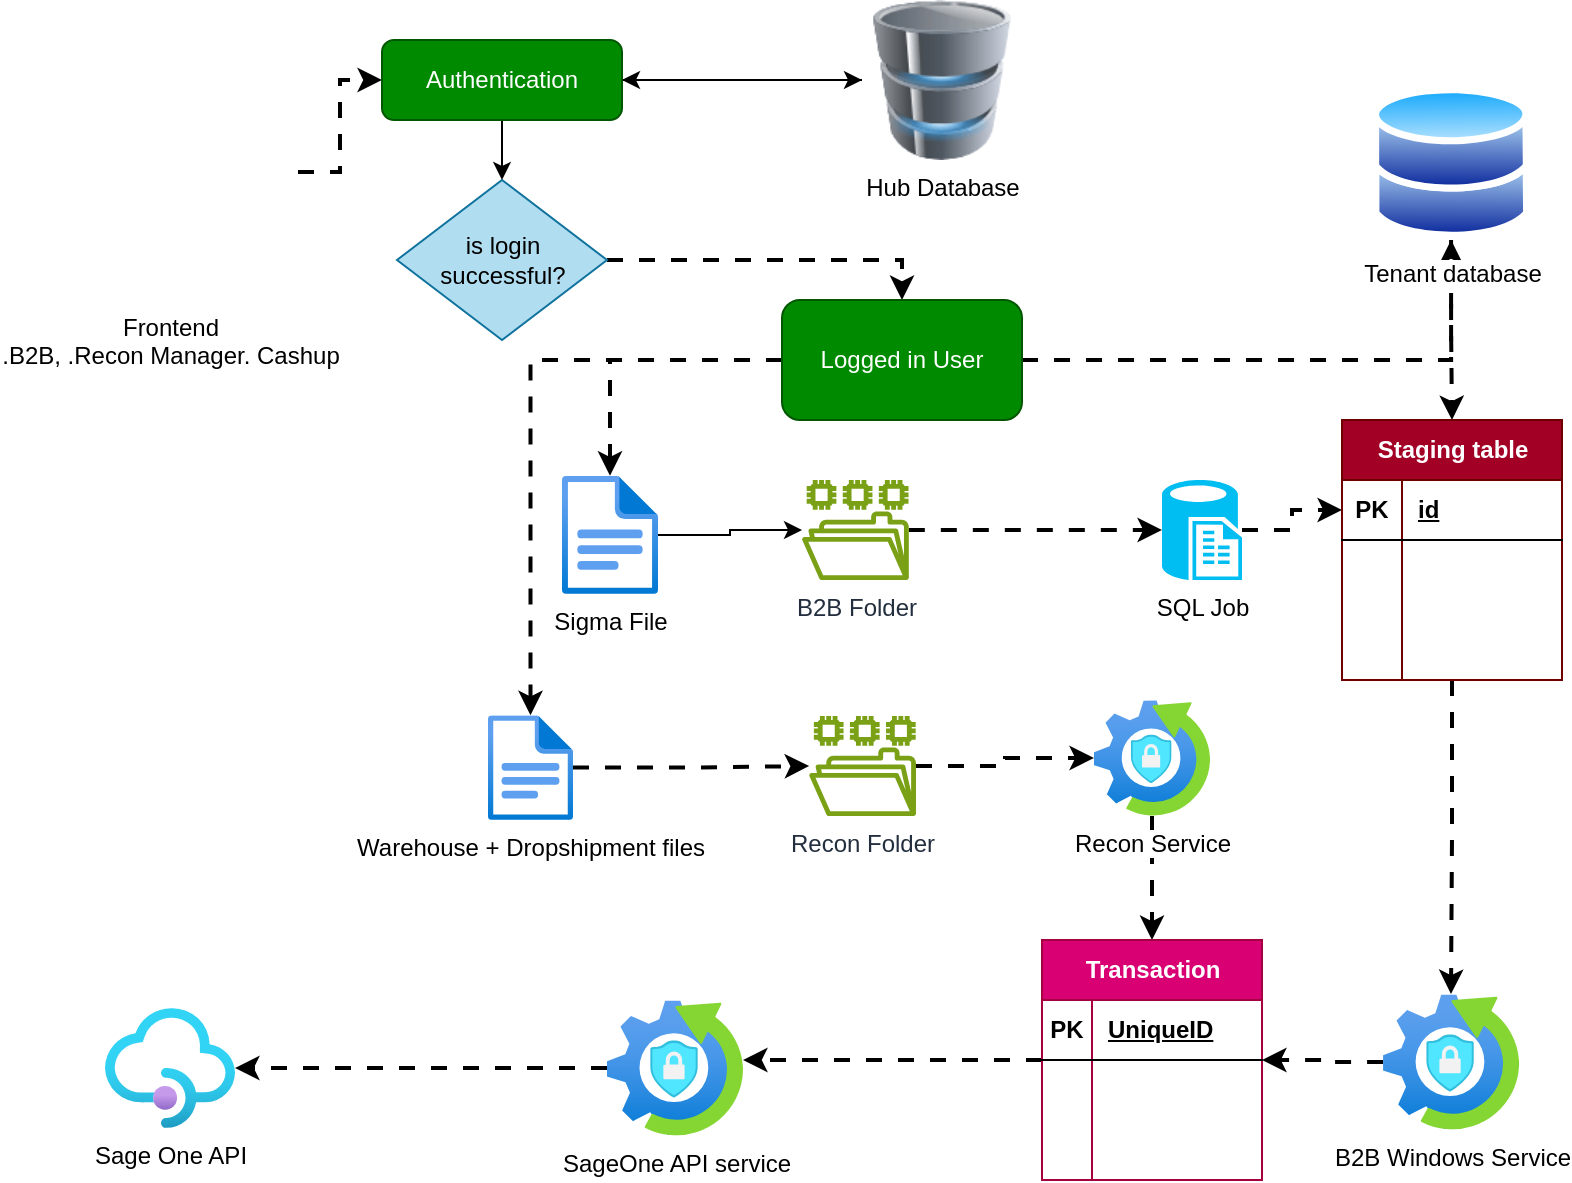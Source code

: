 <mxfile version="27.0.9">
  <diagram name="Page-1" id="56ZiJDIpFZ2BXO375HWM">
    <mxGraphModel dx="1042" dy="563" grid="1" gridSize="10" guides="1" tooltips="1" connect="1" arrows="1" fold="1" page="1" pageScale="1" pageWidth="850" pageHeight="1100" math="0" shadow="0">
      <root>
        <mxCell id="0" />
        <mxCell id="1" parent="0" />
        <mxCell id="ZzJeJ2zUqS6nEOSJtWt_-5" style="edgeStyle=orthogonalEdgeStyle;rounded=0;orthogonalLoop=1;jettySize=auto;html=1;flowAnimation=1;strokeWidth=2;" edge="1" parent="1" source="ZzJeJ2zUqS6nEOSJtWt_-1" target="ZzJeJ2zUqS6nEOSJtWt_-4">
          <mxGeometry relative="1" as="geometry" />
        </mxCell>
        <mxCell id="ZzJeJ2zUqS6nEOSJtWt_-1" value="Frontend&lt;br&gt;.B2B, .Recon Manager. Cashup" style="shape=image;html=1;verticalAlign=top;verticalLabelPosition=bottom;labelBackgroundColor=#ffffff;imageAspect=0;aspect=fixed;image=https://cdn3.iconfinder.com/data/icons/business-and-education-1/512/272_webinar_forum_online_seminar_website-128.png;imageBackground=light-dark(#FFFFFF,#3333FF);" vertex="1" parent="1">
          <mxGeometry x="40" y="82" width="128" height="128" as="geometry" />
        </mxCell>
        <mxCell id="ZzJeJ2zUqS6nEOSJtWt_-13" style="edgeStyle=orthogonalEdgeStyle;rounded=0;orthogonalLoop=1;jettySize=auto;html=1;entryX=0.5;entryY=0;entryDx=0;entryDy=0;flowAnimation=1;strokeWidth=2;" edge="1" parent="1" source="ZzJeJ2zUqS6nEOSJtWt_-3" target="ZzJeJ2zUqS6nEOSJtWt_-11">
          <mxGeometry relative="1" as="geometry" />
        </mxCell>
        <mxCell id="ZzJeJ2zUqS6nEOSJtWt_-3" value="is login successful?" style="rhombus;whiteSpace=wrap;html=1;fillColor=#b1ddf0;strokeColor=#10739e;" vertex="1" parent="1">
          <mxGeometry x="217.5" y="150" width="105" height="80" as="geometry" />
        </mxCell>
        <mxCell id="ZzJeJ2zUqS6nEOSJtWt_-8" style="edgeStyle=orthogonalEdgeStyle;rounded=0;orthogonalLoop=1;jettySize=auto;html=1;" edge="1" parent="1" source="ZzJeJ2zUqS6nEOSJtWt_-4" target="ZzJeJ2zUqS6nEOSJtWt_-3">
          <mxGeometry relative="1" as="geometry" />
        </mxCell>
        <mxCell id="ZzJeJ2zUqS6nEOSJtWt_-81" style="edgeStyle=orthogonalEdgeStyle;rounded=0;orthogonalLoop=1;jettySize=auto;html=1;" edge="1" parent="1" source="ZzJeJ2zUqS6nEOSJtWt_-4" target="ZzJeJ2zUqS6nEOSJtWt_-79">
          <mxGeometry relative="1" as="geometry" />
        </mxCell>
        <mxCell id="ZzJeJ2zUqS6nEOSJtWt_-4" value="Authentication" style="rounded=1;whiteSpace=wrap;html=1;fillColor=#008a00;fontColor=#ffffff;strokeColor=#005700;" vertex="1" parent="1">
          <mxGeometry x="210" y="80" width="120" height="40" as="geometry" />
        </mxCell>
        <mxCell id="ZzJeJ2zUqS6nEOSJtWt_-18" style="edgeStyle=orthogonalEdgeStyle;rounded=0;orthogonalLoop=1;jettySize=auto;html=1;flowAnimation=1;strokeWidth=2;" edge="1" parent="1" source="ZzJeJ2zUqS6nEOSJtWt_-9" target="ZzJeJ2zUqS6nEOSJtWt_-16">
          <mxGeometry relative="1" as="geometry" />
        </mxCell>
        <mxCell id="ZzJeJ2zUqS6nEOSJtWt_-9" value="B2B Folder" style="sketch=0;outlineConnect=0;fontColor=#232F3E;gradientColor=none;fillColor=light-dark(#7AA116,#300EB4);strokeColor=none;dashed=0;verticalLabelPosition=bottom;verticalAlign=top;align=center;html=1;fontSize=12;fontStyle=0;aspect=fixed;pointerEvents=1;shape=mxgraph.aws4.file_system;" vertex="1" parent="1">
          <mxGeometry x="420" y="300" width="53.42" height="50" as="geometry" />
        </mxCell>
        <mxCell id="ZzJeJ2zUqS6nEOSJtWt_-15" style="edgeStyle=orthogonalEdgeStyle;rounded=0;orthogonalLoop=1;jettySize=auto;html=1;" edge="1" parent="1" source="ZzJeJ2zUqS6nEOSJtWt_-10" target="ZzJeJ2zUqS6nEOSJtWt_-9">
          <mxGeometry relative="1" as="geometry" />
        </mxCell>
        <mxCell id="ZzJeJ2zUqS6nEOSJtWt_-10" value="Sigma File" style="image;aspect=fixed;html=1;points=[];align=center;fontSize=12;image=img/lib/azure2/general/File.svg;" vertex="1" parent="1">
          <mxGeometry x="300" y="297.86" width="48" height="59.14" as="geometry" />
        </mxCell>
        <mxCell id="ZzJeJ2zUqS6nEOSJtWt_-14" style="edgeStyle=orthogonalEdgeStyle;rounded=0;orthogonalLoop=1;jettySize=auto;html=1;flowAnimation=1;strokeWidth=2;" edge="1" parent="1" source="ZzJeJ2zUqS6nEOSJtWt_-11" target="ZzJeJ2zUqS6nEOSJtWt_-10">
          <mxGeometry relative="1" as="geometry" />
        </mxCell>
        <mxCell id="ZzJeJ2zUqS6nEOSJtWt_-20" style="edgeStyle=orthogonalEdgeStyle;rounded=0;orthogonalLoop=1;jettySize=auto;html=1;flowAnimation=1;strokeWidth=2;" edge="1" parent="1" source="ZzJeJ2zUqS6nEOSJtWt_-11" target="ZzJeJ2zUqS6nEOSJtWt_-19">
          <mxGeometry relative="1" as="geometry" />
        </mxCell>
        <mxCell id="ZzJeJ2zUqS6nEOSJtWt_-76" style="edgeStyle=orthogonalEdgeStyle;rounded=0;orthogonalLoop=1;jettySize=auto;html=1;flowAnimation=1;strokeWidth=2;" edge="1" parent="1" source="ZzJeJ2zUqS6nEOSJtWt_-11" target="ZzJeJ2zUqS6nEOSJtWt_-71">
          <mxGeometry relative="1" as="geometry" />
        </mxCell>
        <mxCell id="ZzJeJ2zUqS6nEOSJtWt_-11" value="Logged in User" style="rounded=1;whiteSpace=wrap;html=1;fillColor=#008a00;fontColor=#ffffff;strokeColor=#005700;" vertex="1" parent="1">
          <mxGeometry x="410" y="210" width="120" height="60" as="geometry" />
        </mxCell>
        <mxCell id="ZzJeJ2zUqS6nEOSJtWt_-17" style="edgeStyle=orthogonalEdgeStyle;rounded=0;orthogonalLoop=1;jettySize=auto;html=1;flowAnimation=1;strokeWidth=2;" edge="1" parent="1" source="ZzJeJ2zUqS6nEOSJtWt_-16" target="ZzJeJ2zUqS6nEOSJtWt_-35">
          <mxGeometry relative="1" as="geometry">
            <mxPoint x="550" y="370" as="targetPoint" />
          </mxGeometry>
        </mxCell>
        <mxCell id="ZzJeJ2zUqS6nEOSJtWt_-16" value="SQL Job" style="verticalLabelPosition=bottom;html=1;verticalAlign=top;align=center;strokeColor=none;fillColor=#00BEF2;shape=mxgraph.azure.sql_reporting;" vertex="1" parent="1">
          <mxGeometry x="600" y="300" width="40" height="50" as="geometry" />
        </mxCell>
        <mxCell id="ZzJeJ2zUqS6nEOSJtWt_-47" style="edgeStyle=orthogonalEdgeStyle;rounded=0;orthogonalLoop=1;jettySize=auto;html=1;flowAnimation=1;strokeWidth=2;" edge="1" parent="1" source="ZzJeJ2zUqS6nEOSJtWt_-19" target="ZzJeJ2zUqS6nEOSJtWt_-34">
          <mxGeometry relative="1" as="geometry" />
        </mxCell>
        <mxCell id="ZzJeJ2zUqS6nEOSJtWt_-19" value="Tenant database" style="image;aspect=fixed;perimeter=ellipsePerimeter;html=1;align=center;shadow=0;dashed=0;spacingTop=3;image=img/lib/active_directory/databases.svg;" vertex="1" parent="1">
          <mxGeometry x="705" y="102.5" width="79.08" height="77.5" as="geometry" />
        </mxCell>
        <mxCell id="ZzJeJ2zUqS6nEOSJtWt_-51" style="edgeStyle=orthogonalEdgeStyle;rounded=0;orthogonalLoop=1;jettySize=auto;html=1;flowAnimation=1;strokeWidth=2;" edge="1" parent="1" source="ZzJeJ2zUqS6nEOSJtWt_-34" target="ZzJeJ2zUqS6nEOSJtWt_-48">
          <mxGeometry relative="1" as="geometry" />
        </mxCell>
        <mxCell id="ZzJeJ2zUqS6nEOSJtWt_-34" value="Staging table" style="shape=table;startSize=30;container=1;collapsible=1;childLayout=tableLayout;fixedRows=1;rowLines=0;fontStyle=1;align=center;resizeLast=1;html=1;fillColor=#a20025;fontColor=#ffffff;strokeColor=#6F0000;gradientColor=none;" vertex="1" parent="1">
          <mxGeometry x="690" y="270" width="110" height="130" as="geometry" />
        </mxCell>
        <mxCell id="ZzJeJ2zUqS6nEOSJtWt_-35" value="" style="shape=tableRow;horizontal=0;startSize=0;swimlaneHead=0;swimlaneBody=0;fillColor=none;collapsible=0;dropTarget=0;points=[[0,0.5],[1,0.5]];portConstraint=eastwest;top=0;left=0;right=0;bottom=1;" vertex="1" parent="ZzJeJ2zUqS6nEOSJtWt_-34">
          <mxGeometry y="30" width="110" height="30" as="geometry" />
        </mxCell>
        <mxCell id="ZzJeJ2zUqS6nEOSJtWt_-36" value="PK" style="shape=partialRectangle;connectable=0;fillColor=none;top=0;left=0;bottom=0;right=0;fontStyle=1;overflow=hidden;whiteSpace=wrap;html=1;" vertex="1" parent="ZzJeJ2zUqS6nEOSJtWt_-35">
          <mxGeometry width="30" height="30" as="geometry">
            <mxRectangle width="30" height="30" as="alternateBounds" />
          </mxGeometry>
        </mxCell>
        <mxCell id="ZzJeJ2zUqS6nEOSJtWt_-37" value="id" style="shape=partialRectangle;connectable=0;fillColor=none;top=0;left=0;bottom=0;right=0;align=left;spacingLeft=6;fontStyle=5;overflow=hidden;whiteSpace=wrap;html=1;" vertex="1" parent="ZzJeJ2zUqS6nEOSJtWt_-35">
          <mxGeometry x="30" width="80" height="30" as="geometry">
            <mxRectangle width="80" height="30" as="alternateBounds" />
          </mxGeometry>
        </mxCell>
        <mxCell id="ZzJeJ2zUqS6nEOSJtWt_-38" value="" style="shape=tableRow;horizontal=0;startSize=0;swimlaneHead=0;swimlaneBody=0;fillColor=none;collapsible=0;dropTarget=0;points=[[0,0.5],[1,0.5]];portConstraint=eastwest;top=0;left=0;right=0;bottom=0;" vertex="1" parent="ZzJeJ2zUqS6nEOSJtWt_-34">
          <mxGeometry y="60" width="110" height="20" as="geometry" />
        </mxCell>
        <mxCell id="ZzJeJ2zUqS6nEOSJtWt_-39" value="" style="shape=partialRectangle;connectable=0;fillColor=none;top=0;left=0;bottom=0;right=0;editable=1;overflow=hidden;whiteSpace=wrap;html=1;" vertex="1" parent="ZzJeJ2zUqS6nEOSJtWt_-38">
          <mxGeometry width="30" height="20" as="geometry">
            <mxRectangle width="30" height="20" as="alternateBounds" />
          </mxGeometry>
        </mxCell>
        <mxCell id="ZzJeJ2zUqS6nEOSJtWt_-40" value="" style="shape=partialRectangle;connectable=0;fillColor=none;top=0;left=0;bottom=0;right=0;align=left;spacingLeft=6;overflow=hidden;whiteSpace=wrap;html=1;" vertex="1" parent="ZzJeJ2zUqS6nEOSJtWt_-38">
          <mxGeometry x="30" width="80" height="20" as="geometry">
            <mxRectangle width="80" height="20" as="alternateBounds" />
          </mxGeometry>
        </mxCell>
        <mxCell id="ZzJeJ2zUqS6nEOSJtWt_-41" value="" style="shape=tableRow;horizontal=0;startSize=0;swimlaneHead=0;swimlaneBody=0;fillColor=none;collapsible=0;dropTarget=0;points=[[0,0.5],[1,0.5]];portConstraint=eastwest;top=0;left=0;right=0;bottom=0;" vertex="1" parent="ZzJeJ2zUqS6nEOSJtWt_-34">
          <mxGeometry y="80" width="110" height="20" as="geometry" />
        </mxCell>
        <mxCell id="ZzJeJ2zUqS6nEOSJtWt_-42" value="" style="shape=partialRectangle;connectable=0;fillColor=none;top=0;left=0;bottom=0;right=0;editable=1;overflow=hidden;whiteSpace=wrap;html=1;" vertex="1" parent="ZzJeJ2zUqS6nEOSJtWt_-41">
          <mxGeometry width="30" height="20" as="geometry">
            <mxRectangle width="30" height="20" as="alternateBounds" />
          </mxGeometry>
        </mxCell>
        <mxCell id="ZzJeJ2zUqS6nEOSJtWt_-43" value="" style="shape=partialRectangle;connectable=0;fillColor=none;top=0;left=0;bottom=0;right=0;align=left;spacingLeft=6;overflow=hidden;whiteSpace=wrap;html=1;" vertex="1" parent="ZzJeJ2zUqS6nEOSJtWt_-41">
          <mxGeometry x="30" width="80" height="20" as="geometry">
            <mxRectangle width="80" height="20" as="alternateBounds" />
          </mxGeometry>
        </mxCell>
        <mxCell id="ZzJeJ2zUqS6nEOSJtWt_-44" value="" style="shape=tableRow;horizontal=0;startSize=0;swimlaneHead=0;swimlaneBody=0;fillColor=none;collapsible=0;dropTarget=0;points=[[0,0.5],[1,0.5]];portConstraint=eastwest;top=0;left=0;right=0;bottom=0;" vertex="1" parent="ZzJeJ2zUqS6nEOSJtWt_-34">
          <mxGeometry y="100" width="110" height="30" as="geometry" />
        </mxCell>
        <mxCell id="ZzJeJ2zUqS6nEOSJtWt_-45" value="" style="shape=partialRectangle;connectable=0;fillColor=none;top=0;left=0;bottom=0;right=0;editable=1;overflow=hidden;whiteSpace=wrap;html=1;" vertex="1" parent="ZzJeJ2zUqS6nEOSJtWt_-44">
          <mxGeometry width="30" height="30" as="geometry">
            <mxRectangle width="30" height="30" as="alternateBounds" />
          </mxGeometry>
        </mxCell>
        <mxCell id="ZzJeJ2zUqS6nEOSJtWt_-46" value="" style="shape=partialRectangle;connectable=0;fillColor=none;top=0;left=0;bottom=0;right=0;align=left;spacingLeft=6;overflow=hidden;whiteSpace=wrap;html=1;" vertex="1" parent="ZzJeJ2zUqS6nEOSJtWt_-44">
          <mxGeometry x="30" width="80" height="30" as="geometry">
            <mxRectangle width="80" height="30" as="alternateBounds" />
          </mxGeometry>
        </mxCell>
        <mxCell id="ZzJeJ2zUqS6nEOSJtWt_-67" style="edgeStyle=orthogonalEdgeStyle;rounded=0;orthogonalLoop=1;jettySize=auto;html=1;flowAnimation=1;strokeWidth=2;" edge="1" parent="1" source="ZzJeJ2zUqS6nEOSJtWt_-48" target="ZzJeJ2zUqS6nEOSJtWt_-54">
          <mxGeometry relative="1" as="geometry" />
        </mxCell>
        <mxCell id="ZzJeJ2zUqS6nEOSJtWt_-48" value="B2B Windows Service" style="image;aspect=fixed;html=1;points=[];align=center;fontSize=12;image=img/lib/azure2/iot/Windows10_Core_Services.svg;" vertex="1" parent="1">
          <mxGeometry x="710.54" y="557" width="68" height="68" as="geometry" />
        </mxCell>
        <mxCell id="ZzJeJ2zUqS6nEOSJtWt_-77" style="edgeStyle=orthogonalEdgeStyle;rounded=0;orthogonalLoop=1;jettySize=auto;html=1;flowAnimation=1;strokeWidth=2;" edge="1" parent="1" source="ZzJeJ2zUqS6nEOSJtWt_-49" target="ZzJeJ2zUqS6nEOSJtWt_-54">
          <mxGeometry relative="1" as="geometry" />
        </mxCell>
        <mxCell id="ZzJeJ2zUqS6nEOSJtWt_-49" value="Recon Service" style="image;aspect=fixed;html=1;points=[];align=center;fontSize=12;image=img/lib/azure2/iot/Windows10_Core_Services.svg;" vertex="1" parent="1">
          <mxGeometry x="566" y="410" width="58" height="58" as="geometry" />
        </mxCell>
        <mxCell id="ZzJeJ2zUqS6nEOSJtWt_-69" style="edgeStyle=orthogonalEdgeStyle;rounded=0;orthogonalLoop=1;jettySize=auto;html=1;flowAnimation=1;strokeWidth=2;" edge="1" parent="1" source="ZzJeJ2zUqS6nEOSJtWt_-50" target="ZzJeJ2zUqS6nEOSJtWt_-68">
          <mxGeometry relative="1" as="geometry" />
        </mxCell>
        <mxCell id="ZzJeJ2zUqS6nEOSJtWt_-50" value="SageOne API service" style="image;aspect=fixed;html=1;points=[];align=center;fontSize=12;image=img/lib/azure2/iot/Windows10_Core_Services.svg;" vertex="1" parent="1">
          <mxGeometry x="322.5" y="560" width="68" height="68" as="geometry" />
        </mxCell>
        <mxCell id="ZzJeJ2zUqS6nEOSJtWt_-78" style="edgeStyle=orthogonalEdgeStyle;rounded=0;orthogonalLoop=1;jettySize=auto;html=1;flowAnimation=1;strokeWidth=2;" edge="1" parent="1" source="ZzJeJ2zUqS6nEOSJtWt_-54" target="ZzJeJ2zUqS6nEOSJtWt_-50">
          <mxGeometry relative="1" as="geometry">
            <Array as="points">
              <mxPoint x="650" y="590" />
              <mxPoint x="382" y="590" />
            </Array>
          </mxGeometry>
        </mxCell>
        <mxCell id="ZzJeJ2zUqS6nEOSJtWt_-54" value="Transaction" style="shape=table;startSize=30;container=1;collapsible=1;childLayout=tableLayout;fixedRows=1;rowLines=0;fontStyle=1;align=center;resizeLast=1;html=1;fillColor=#d80073;fontColor=#ffffff;strokeColor=#A50040;" vertex="1" parent="1">
          <mxGeometry x="540" y="530" width="110" height="120" as="geometry" />
        </mxCell>
        <mxCell id="ZzJeJ2zUqS6nEOSJtWt_-55" value="" style="shape=tableRow;horizontal=0;startSize=0;swimlaneHead=0;swimlaneBody=0;fillColor=none;collapsible=0;dropTarget=0;points=[[0,0.5],[1,0.5]];portConstraint=eastwest;top=0;left=0;right=0;bottom=1;" vertex="1" parent="ZzJeJ2zUqS6nEOSJtWt_-54">
          <mxGeometry y="30" width="110" height="30" as="geometry" />
        </mxCell>
        <mxCell id="ZzJeJ2zUqS6nEOSJtWt_-56" value="PK" style="shape=partialRectangle;connectable=0;fillColor=none;top=0;left=0;bottom=0;right=0;fontStyle=1;overflow=hidden;whiteSpace=wrap;html=1;" vertex="1" parent="ZzJeJ2zUqS6nEOSJtWt_-55">
          <mxGeometry width="25" height="30" as="geometry">
            <mxRectangle width="25" height="30" as="alternateBounds" />
          </mxGeometry>
        </mxCell>
        <mxCell id="ZzJeJ2zUqS6nEOSJtWt_-57" value="UniqueID" style="shape=partialRectangle;connectable=0;fillColor=none;top=0;left=0;bottom=0;right=0;align=left;spacingLeft=6;fontStyle=5;overflow=hidden;whiteSpace=wrap;html=1;" vertex="1" parent="ZzJeJ2zUqS6nEOSJtWt_-55">
          <mxGeometry x="25" width="85" height="30" as="geometry">
            <mxRectangle width="85" height="30" as="alternateBounds" />
          </mxGeometry>
        </mxCell>
        <mxCell id="ZzJeJ2zUqS6nEOSJtWt_-61" value="" style="shape=tableRow;horizontal=0;startSize=0;swimlaneHead=0;swimlaneBody=0;fillColor=none;collapsible=0;dropTarget=0;points=[[0,0.5],[1,0.5]];portConstraint=eastwest;top=0;left=0;right=0;bottom=0;" vertex="1" parent="ZzJeJ2zUqS6nEOSJtWt_-54">
          <mxGeometry y="60" width="110" height="30" as="geometry" />
        </mxCell>
        <mxCell id="ZzJeJ2zUqS6nEOSJtWt_-62" value="" style="shape=partialRectangle;connectable=0;fillColor=none;top=0;left=0;bottom=0;right=0;editable=1;overflow=hidden;whiteSpace=wrap;html=1;" vertex="1" parent="ZzJeJ2zUqS6nEOSJtWt_-61">
          <mxGeometry width="25" height="30" as="geometry">
            <mxRectangle width="25" height="30" as="alternateBounds" />
          </mxGeometry>
        </mxCell>
        <mxCell id="ZzJeJ2zUqS6nEOSJtWt_-63" value="" style="shape=partialRectangle;connectable=0;fillColor=none;top=0;left=0;bottom=0;right=0;align=left;spacingLeft=6;overflow=hidden;whiteSpace=wrap;html=1;" vertex="1" parent="ZzJeJ2zUqS6nEOSJtWt_-61">
          <mxGeometry x="25" width="85" height="30" as="geometry">
            <mxRectangle width="85" height="30" as="alternateBounds" />
          </mxGeometry>
        </mxCell>
        <mxCell id="ZzJeJ2zUqS6nEOSJtWt_-64" value="" style="shape=tableRow;horizontal=0;startSize=0;swimlaneHead=0;swimlaneBody=0;fillColor=none;collapsible=0;dropTarget=0;points=[[0,0.5],[1,0.5]];portConstraint=eastwest;top=0;left=0;right=0;bottom=0;" vertex="1" parent="ZzJeJ2zUqS6nEOSJtWt_-54">
          <mxGeometry y="90" width="110" height="30" as="geometry" />
        </mxCell>
        <mxCell id="ZzJeJ2zUqS6nEOSJtWt_-65" value="" style="shape=partialRectangle;connectable=0;fillColor=none;top=0;left=0;bottom=0;right=0;editable=1;overflow=hidden;whiteSpace=wrap;html=1;" vertex="1" parent="ZzJeJ2zUqS6nEOSJtWt_-64">
          <mxGeometry width="25" height="30" as="geometry">
            <mxRectangle width="25" height="30" as="alternateBounds" />
          </mxGeometry>
        </mxCell>
        <mxCell id="ZzJeJ2zUqS6nEOSJtWt_-66" value="" style="shape=partialRectangle;connectable=0;fillColor=none;top=0;left=0;bottom=0;right=0;align=left;spacingLeft=6;overflow=hidden;whiteSpace=wrap;html=1;" vertex="1" parent="ZzJeJ2zUqS6nEOSJtWt_-64">
          <mxGeometry x="25" width="85" height="30" as="geometry">
            <mxRectangle width="85" height="30" as="alternateBounds" />
          </mxGeometry>
        </mxCell>
        <mxCell id="ZzJeJ2zUqS6nEOSJtWt_-68" value="Sage One API" style="image;aspect=fixed;html=1;points=[];align=center;fontSize=12;image=img/lib/azure2/app_services/API_Management_Services.svg;" vertex="1" parent="1">
          <mxGeometry x="71.5" y="564" width="65" height="60" as="geometry" />
        </mxCell>
        <mxCell id="ZzJeJ2zUqS6nEOSJtWt_-73" style="edgeStyle=orthogonalEdgeStyle;rounded=0;orthogonalLoop=1;jettySize=auto;html=1;flowAnimation=1;strokeWidth=2;" edge="1" parent="1" source="ZzJeJ2zUqS6nEOSJtWt_-71" target="ZzJeJ2zUqS6nEOSJtWt_-72">
          <mxGeometry relative="1" as="geometry" />
        </mxCell>
        <mxCell id="ZzJeJ2zUqS6nEOSJtWt_-71" value="Warehouse + Dropshipment files" style="image;aspect=fixed;html=1;points=[];align=center;fontSize=12;image=img/lib/azure2/general/File.svg;" vertex="1" parent="1">
          <mxGeometry x="263" y="417.63" width="42.5" height="52.37" as="geometry" />
        </mxCell>
        <mxCell id="ZzJeJ2zUqS6nEOSJtWt_-74" style="edgeStyle=orthogonalEdgeStyle;rounded=0;orthogonalLoop=1;jettySize=auto;html=1;flowAnimation=1;strokeWidth=2;" edge="1" parent="1" source="ZzJeJ2zUqS6nEOSJtWt_-72" target="ZzJeJ2zUqS6nEOSJtWt_-49">
          <mxGeometry relative="1" as="geometry" />
        </mxCell>
        <mxCell id="ZzJeJ2zUqS6nEOSJtWt_-72" value="Recon Folder" style="sketch=0;outlineConnect=0;fontColor=#232F3E;gradientColor=none;fillColor=light-dark(#7AA116,#300EB4);strokeColor=none;dashed=0;verticalLabelPosition=bottom;verticalAlign=top;align=center;html=1;fontSize=12;fontStyle=0;aspect=fixed;pointerEvents=1;shape=mxgraph.aws4.file_system;" vertex="1" parent="1">
          <mxGeometry x="423.58" y="418" width="53.42" height="50" as="geometry" />
        </mxCell>
        <mxCell id="ZzJeJ2zUqS6nEOSJtWt_-80" style="edgeStyle=orthogonalEdgeStyle;rounded=0;orthogonalLoop=1;jettySize=auto;html=1;flowAnimation=1;" edge="1" parent="1" source="ZzJeJ2zUqS6nEOSJtWt_-79" target="ZzJeJ2zUqS6nEOSJtWt_-4">
          <mxGeometry relative="1" as="geometry" />
        </mxCell>
        <mxCell id="ZzJeJ2zUqS6nEOSJtWt_-79" value="Hub Database" style="image;html=1;image=img/lib/clip_art/computers/Database_128x128.png" vertex="1" parent="1">
          <mxGeometry x="450" y="60" width="80" height="80" as="geometry" />
        </mxCell>
      </root>
    </mxGraphModel>
  </diagram>
</mxfile>
